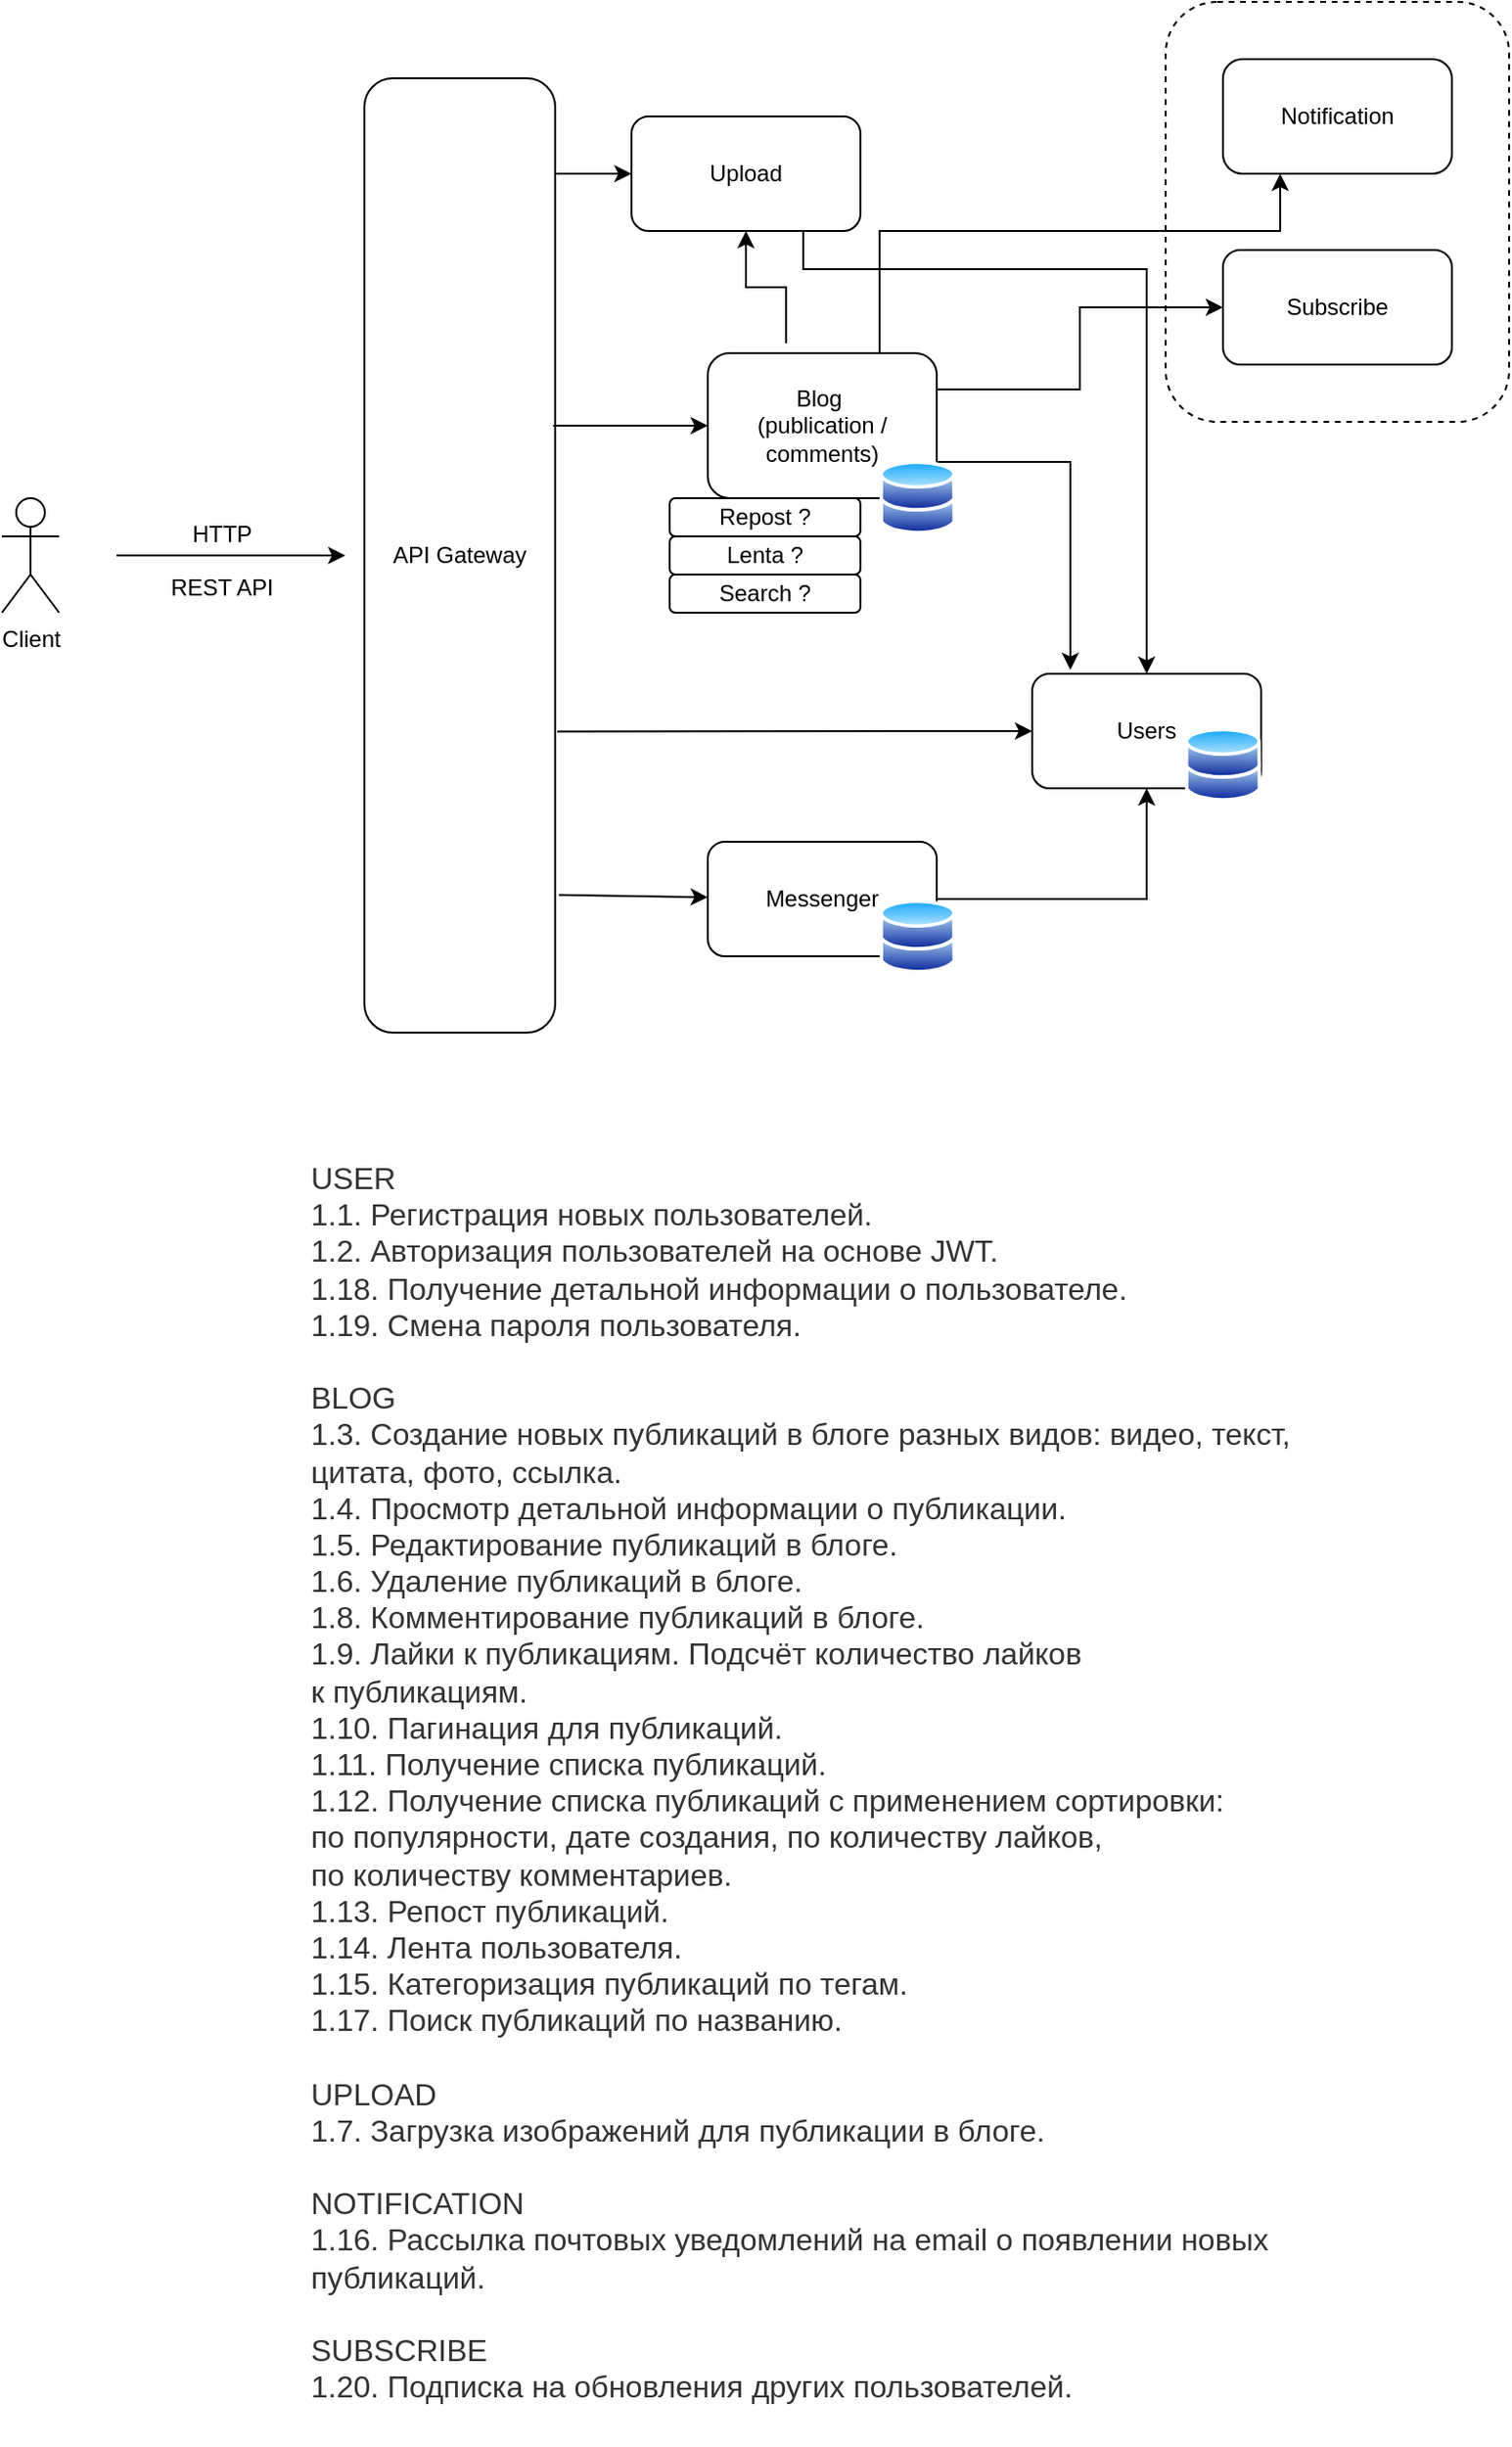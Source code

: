 <mxfile version="20.5.3"><diagram id="R2lEEEUBdFMjLlhIrx00" name="Страница 1"><mxGraphModel dx="1031" dy="694" grid="1" gridSize="10" guides="1" tooltips="1" connect="1" arrows="1" fold="1" page="1" pageScale="1" pageWidth="850" pageHeight="1100" math="0" shadow="0" extFonts="Permanent Marker^https://fonts.googleapis.com/css?family=Permanent+Marker"><root><mxCell id="0"/><mxCell id="1" parent="0"/><mxCell id="iK33QSJfEDpLkSt1tjnL-77" value="" style="rounded=1;whiteSpace=wrap;html=1;fillColor=none;dashed=1;" vertex="1" parent="1"><mxGeometry x="630" y="140" width="180" height="220" as="geometry"/></mxCell><mxCell id="iK33QSJfEDpLkSt1tjnL-55" value="Users" style="rounded=1;whiteSpace=wrap;html=1;" vertex="1" parent="1"><mxGeometry x="560" y="492" width="120" height="60" as="geometry"/></mxCell><mxCell id="iK33QSJfEDpLkSt1tjnL-56" value="Notification" style="rounded=1;whiteSpace=wrap;html=1;arcSize=17;" vertex="1" parent="1"><mxGeometry x="660" y="170" width="120" height="60" as="geometry"/></mxCell><mxCell id="iK33QSJfEDpLkSt1tjnL-57" value="Blog&amp;nbsp;&lt;br&gt;(publication /&lt;br&gt;comments)" style="rounded=1;whiteSpace=wrap;html=1;" vertex="1" parent="1"><mxGeometry x="390" y="324" width="120" height="76" as="geometry"/></mxCell><mxCell id="iK33QSJfEDpLkSt1tjnL-58" value="Messenger" style="rounded=1;whiteSpace=wrap;html=1;" vertex="1" parent="1"><mxGeometry x="390" y="580" width="120" height="60" as="geometry"/></mxCell><mxCell id="iK33QSJfEDpLkSt1tjnL-59" value="Subscribe" style="rounded=1;whiteSpace=wrap;html=1;" vertex="1" parent="1"><mxGeometry x="660" y="270" width="120" height="60" as="geometry"/></mxCell><mxCell id="iK33QSJfEDpLkSt1tjnL-60" value="Upload" style="rounded=1;whiteSpace=wrap;html=1;" vertex="1" parent="1"><mxGeometry x="350" y="200" width="120" height="60" as="geometry"/></mxCell><mxCell id="iK33QSJfEDpLkSt1tjnL-61" value="API Gateway" style="rounded=1;whiteSpace=wrap;html=1;" vertex="1" parent="1"><mxGeometry x="210" y="180" width="100" height="500" as="geometry"/></mxCell><mxCell id="iK33QSJfEDpLkSt1tjnL-62" value="" style="endArrow=classic;html=1;rounded=0;exitX=1.01;exitY=0.485;exitDx=0;exitDy=0;exitPerimeter=0;entryX=0;entryY=0.5;entryDx=0;entryDy=0;" edge="1" parent="1" target="iK33QSJfEDpLkSt1tjnL-55"><mxGeometry width="50" height="50" relative="1" as="geometry"><mxPoint x="311" y="522.2" as="sourcePoint"/><mxPoint x="510" y="590" as="targetPoint"/></mxGeometry></mxCell><mxCell id="iK33QSJfEDpLkSt1tjnL-63" value="" style="endArrow=classic;html=1;rounded=0;exitX=1.02;exitY=0.836;exitDx=0;exitDy=0;exitPerimeter=0;" edge="1" parent="1" target="iK33QSJfEDpLkSt1tjnL-58"><mxGeometry width="50" height="50" relative="1" as="geometry"><mxPoint x="312" y="607.84" as="sourcePoint"/><mxPoint x="510" y="560" as="targetPoint"/></mxGeometry></mxCell><mxCell id="iK33QSJfEDpLkSt1tjnL-64" value="" style="edgeStyle=elbowEdgeStyle;elbow=vertical;endArrow=classic;html=1;rounded=0;entryX=0.25;entryY=1;entryDx=0;entryDy=0;exitX=0.75;exitY=0;exitDx=0;exitDy=0;" edge="1" parent="1" source="iK33QSJfEDpLkSt1tjnL-57" target="iK33QSJfEDpLkSt1tjnL-56"><mxGeometry width="50" height="50" relative="1" as="geometry"><mxPoint x="430" y="310" as="sourcePoint"/><mxPoint x="530" y="230" as="targetPoint"/><Array as="points"><mxPoint x="490" y="260"/></Array></mxGeometry></mxCell><mxCell id="iK33QSJfEDpLkSt1tjnL-65" value="" style="edgeStyle=elbowEdgeStyle;elbow=horizontal;endArrow=classic;html=1;rounded=0;exitX=1;exitY=0.5;exitDx=0;exitDy=0;entryX=0.5;entryY=1;entryDx=0;entryDy=0;" edge="1" parent="1" source="iK33QSJfEDpLkSt1tjnL-58" target="iK33QSJfEDpLkSt1tjnL-55"><mxGeometry width="50" height="50" relative="1" as="geometry"><mxPoint x="600" y="660" as="sourcePoint"/><mxPoint x="650" y="610" as="targetPoint"/><Array as="points"><mxPoint x="620" y="570"/></Array></mxGeometry></mxCell><mxCell id="iK33QSJfEDpLkSt1tjnL-66" value="" style="edgeStyle=elbowEdgeStyle;elbow=horizontal;endArrow=classic;html=1;rounded=0;exitX=1;exitY=0.25;exitDx=0;exitDy=0;entryX=0;entryY=0.5;entryDx=0;entryDy=0;" edge="1" parent="1" source="iK33QSJfEDpLkSt1tjnL-57" target="iK33QSJfEDpLkSt1tjnL-59"><mxGeometry width="50" height="50" relative="1" as="geometry"><mxPoint x="570" y="350" as="sourcePoint"/><mxPoint x="620" y="300" as="targetPoint"/></mxGeometry></mxCell><mxCell id="iK33QSJfEDpLkSt1tjnL-67" value="" style="edgeStyle=elbowEdgeStyle;elbow=horizontal;endArrow=classic;html=1;rounded=0;exitX=1;exitY=0.75;exitDx=0;exitDy=0;" edge="1" parent="1" source="iK33QSJfEDpLkSt1tjnL-57"><mxGeometry width="50" height="50" relative="1" as="geometry"><mxPoint x="460" y="550" as="sourcePoint"/><mxPoint x="580" y="490" as="targetPoint"/><Array as="points"><mxPoint x="580" y="400"/></Array></mxGeometry></mxCell><mxCell id="iK33QSJfEDpLkSt1tjnL-68" value="" style="edgeStyle=elbowEdgeStyle;elbow=vertical;endArrow=classic;html=1;rounded=0;entryX=0.5;entryY=1;entryDx=0;entryDy=0;exitX=0.342;exitY=-0.067;exitDx=0;exitDy=0;exitPerimeter=0;" edge="1" parent="1" source="iK33QSJfEDpLkSt1tjnL-57" target="iK33QSJfEDpLkSt1tjnL-60"><mxGeometry width="50" height="50" relative="1" as="geometry"><mxPoint x="430" y="310" as="sourcePoint"/><mxPoint x="410" y="250" as="targetPoint"/></mxGeometry></mxCell><mxCell id="iK33QSJfEDpLkSt1tjnL-69" value="" style="endArrow=classic;html=1;rounded=0;exitX=0.99;exitY=0.364;exitDx=0;exitDy=0;exitPerimeter=0;entryX=0;entryY=0.5;entryDx=0;entryDy=0;" edge="1" parent="1" source="iK33QSJfEDpLkSt1tjnL-61" target="iK33QSJfEDpLkSt1tjnL-57"><mxGeometry width="50" height="50" relative="1" as="geometry"><mxPoint x="330" y="410" as="sourcePoint"/><mxPoint x="380" y="360" as="targetPoint"/></mxGeometry></mxCell><mxCell id="iK33QSJfEDpLkSt1tjnL-70" value="" style="endArrow=classic;html=1;rounded=0;" edge="1" parent="1"><mxGeometry width="50" height="50" relative="1" as="geometry"><mxPoint x="80" y="430" as="sourcePoint"/><mxPoint x="200" y="430" as="targetPoint"/></mxGeometry></mxCell><mxCell id="iK33QSJfEDpLkSt1tjnL-71" value="Client" style="shape=umlActor;verticalLabelPosition=bottom;verticalAlign=top;html=1;outlineConnect=0;" vertex="1" parent="1"><mxGeometry x="20" y="400" width="30" height="60" as="geometry"/></mxCell><mxCell id="iK33QSJfEDpLkSt1tjnL-72" value="HTTP" style="text;html=1;align=center;verticalAlign=middle;resizable=0;points=[];autosize=1;strokeColor=none;fillColor=none;" vertex="1" parent="1"><mxGeometry x="110" y="404" width="50" height="30" as="geometry"/></mxCell><mxCell id="iK33QSJfEDpLkSt1tjnL-73" value="REST API" style="text;html=1;align=center;verticalAlign=middle;resizable=0;points=[];autosize=1;strokeColor=none;fillColor=none;" vertex="1" parent="1"><mxGeometry x="95" y="432" width="80" height="30" as="geometry"/></mxCell><mxCell id="iK33QSJfEDpLkSt1tjnL-74" value="" style="endArrow=classic;html=1;rounded=0;entryX=0;entryY=0.5;entryDx=0;entryDy=0;" edge="1" parent="1" target="iK33QSJfEDpLkSt1tjnL-60"><mxGeometry width="50" height="50" relative="1" as="geometry"><mxPoint x="310" y="230" as="sourcePoint"/><mxPoint x="360" y="190" as="targetPoint"/></mxGeometry></mxCell><mxCell id="iK33QSJfEDpLkSt1tjnL-75" value="" style="edgeStyle=elbowEdgeStyle;elbow=vertical;endArrow=classic;html=1;rounded=0;entryX=0.5;entryY=0;entryDx=0;entryDy=0;exitX=0.75;exitY=1;exitDx=0;exitDy=0;" edge="1" parent="1" source="iK33QSJfEDpLkSt1tjnL-60" target="iK33QSJfEDpLkSt1tjnL-55"><mxGeometry width="50" height="50" relative="1" as="geometry"><mxPoint x="390" y="420" as="sourcePoint"/><mxPoint x="440" y="370" as="targetPoint"/><Array as="points"><mxPoint x="540" y="280"/></Array></mxGeometry></mxCell><mxCell id="iK33QSJfEDpLkSt1tjnL-79" value="" style="aspect=fixed;perimeter=ellipsePerimeter;html=1;align=center;shadow=0;dashed=0;spacingTop=3;image;image=img/lib/active_directory/databases.svg;fillColor=none;" vertex="1" parent="1"><mxGeometry x="480" y="380" width="40" height="39.2" as="geometry"/></mxCell><mxCell id="iK33QSJfEDpLkSt1tjnL-80" value="" style="aspect=fixed;perimeter=ellipsePerimeter;html=1;align=center;shadow=0;dashed=0;spacingTop=3;image;image=img/lib/active_directory/databases.svg;fillColor=none;" vertex="1" parent="1"><mxGeometry x="480" y="610" width="40" height="39.2" as="geometry"/></mxCell><mxCell id="iK33QSJfEDpLkSt1tjnL-81" value="" style="aspect=fixed;perimeter=ellipsePerimeter;html=1;align=center;shadow=0;dashed=0;spacingTop=3;image;image=img/lib/active_directory/databases.svg;fillColor=none;" vertex="1" parent="1"><mxGeometry x="640" y="520" width="40" height="39.2" as="geometry"/></mxCell><mxCell id="iK33QSJfEDpLkSt1tjnL-83" value="Repost ?" style="rounded=1;whiteSpace=wrap;html=1;fillColor=none;" vertex="1" parent="1"><mxGeometry x="370" y="400" width="100" height="20" as="geometry"/></mxCell><mxCell id="iK33QSJfEDpLkSt1tjnL-84" value="Lenta ?" style="rounded=1;whiteSpace=wrap;html=1;fillColor=none;" vertex="1" parent="1"><mxGeometry x="370" y="420" width="100" height="20" as="geometry"/></mxCell><mxCell id="iK33QSJfEDpLkSt1tjnL-85" value="Search ?" style="rounded=1;whiteSpace=wrap;html=1;fillColor=none;" vertex="1" parent="1"><mxGeometry x="370" y="440" width="100" height="20" as="geometry"/></mxCell><mxCell id="iK33QSJfEDpLkSt1tjnL-90" value="&lt;blockquote style=&quot;margin: 0 0 0 40px; border: none; padding: 0px;&quot;&gt;&lt;font size=&quot;3&quot; face=&quot;TT Norms Pro, Arial, sans-serif&quot; color=&quot;#333333&quot;&gt;&lt;span style=&quot;caret-color: rgb(51, 51, 51); background-color: rgb(255, 255, 255);&quot;&gt;USER&lt;/span&gt;&lt;/font&gt;&lt;/blockquote&gt;&lt;blockquote style=&quot;margin: 0 0 0 40px; border: none; padding: 0px;&quot;&gt;&lt;span style=&quot;font-size: 16px; font-style: normal; font-variant-caps: normal; font-weight: 400; letter-spacing: normal; text-align: start; text-indent: 0px; text-transform: none; word-spacing: 0px; -webkit-text-stroke-width: 0px; text-decoration: none; caret-color: rgb(51, 51, 51); color: rgb(51, 51, 51); font-family: &amp;quot;TT Norms Pro&amp;quot;, Arial, sans-serif; background-color: rgb(255, 255, 255); float: none; display: inline !important;&quot;&gt;1.1. Регистрация новых пользователей.&lt;br&gt;&lt;/span&gt;&lt;span style=&quot;font-size: 16px; font-style: normal; font-variant-caps: normal; font-weight: 400; letter-spacing: normal; text-align: start; text-indent: 0px; text-transform: none; word-spacing: 0px; -webkit-text-stroke-width: 0px; text-decoration: none; caret-color: rgb(51, 51, 51); color: rgb(51, 51, 51); font-family: &amp;quot;TT Norms Pro&amp;quot;, Arial, sans-serif; background-color: rgb(255, 255, 255); float: none; display: inline !important;&quot;&gt;1.2. Авторизация пользователей на&amp;nbsp;основе JWT.&lt;/span&gt;&lt;/blockquote&gt;&lt;blockquote style=&quot;margin: 0 0 0 40px; border: none; padding: 0px;&quot;&gt;&lt;span style=&quot;font-size: 16px; font-style: normal; font-variant-caps: normal; font-weight: 400; letter-spacing: normal; text-align: start; text-indent: 0px; text-transform: none; word-spacing: 0px; -webkit-text-stroke-width: 0px; text-decoration: none; caret-color: rgb(51, 51, 51); color: rgb(51, 51, 51); font-family: &amp;quot;TT Norms Pro&amp;quot;, Arial, sans-serif; background-color: rgb(255, 255, 255); float: none; display: inline !important;&quot;&gt;1.18. Получение детальной информации о&amp;nbsp;пользователе.&lt;br&gt;1.19. Смена пароля пользователя.&lt;br&gt;&lt;/span&gt;&lt;/blockquote&gt;&lt;blockquote style=&quot;margin: 0 0 0 40px; border: none; padding: 0px;&quot;&gt;&lt;span style=&quot;font-size: 16px; font-style: normal; font-variant-caps: normal; font-weight: 400; letter-spacing: normal; text-align: start; text-indent: 0px; text-transform: none; word-spacing: 0px; -webkit-text-stroke-width: 0px; text-decoration: none; caret-color: rgb(51, 51, 51); color: rgb(51, 51, 51); font-family: &amp;quot;TT Norms Pro&amp;quot;, Arial, sans-serif; background-color: rgb(255, 255, 255); float: none; display: inline !important;&quot;&gt;&lt;br&gt;&lt;/span&gt;&lt;/blockquote&gt;&lt;blockquote style=&quot;margin: 0 0 0 40px; border: none; padding: 0px;&quot;&gt;&lt;span style=&quot;font-size: 16px; font-style: normal; font-variant-caps: normal; font-weight: 400; letter-spacing: normal; text-align: start; text-indent: 0px; text-transform: none; word-spacing: 0px; -webkit-text-stroke-width: 0px; text-decoration: none; caret-color: rgb(51, 51, 51); color: rgb(51, 51, 51); font-family: &amp;quot;TT Norms Pro&amp;quot;, Arial, sans-serif; background-color: rgb(255, 255, 255); float: none; display: inline !important;&quot;&gt;BLOG&lt;br&gt;&lt;/span&gt;&lt;span style=&quot;font-size: 16px; font-style: normal; font-variant-caps: normal; font-weight: 400; letter-spacing: normal; text-align: start; text-indent: 0px; text-transform: none; word-spacing: 0px; -webkit-text-stroke-width: 0px; text-decoration: none; caret-color: rgb(51, 51, 51); color: rgb(51, 51, 51); font-family: &amp;quot;TT Norms Pro&amp;quot;, Arial, sans-serif; background-color: rgb(255, 255, 255); float: none; display: inline !important;&quot;&gt;1.3. Создание новых публикаций в&amp;nbsp;блоге разных видов: видео, текст, цитата, фото, ссылка.&lt;br&gt;&lt;/span&gt;&lt;span style=&quot;font-size: 16px; font-style: normal; font-variant-caps: normal; font-weight: 400; letter-spacing: normal; text-align: start; text-indent: 0px; text-transform: none; word-spacing: 0px; -webkit-text-stroke-width: 0px; text-decoration: none; caret-color: rgb(51, 51, 51); color: rgb(51, 51, 51); font-family: &amp;quot;TT Norms Pro&amp;quot;, Arial, sans-serif; background-color: rgb(255, 255, 255); float: none; display: inline !important;&quot;&gt;1.4. Просмотр детальной информации о&amp;nbsp;публикации.&lt;br&gt;&lt;/span&gt;&lt;span style=&quot;font-size: 16px; font-style: normal; font-variant-caps: normal; font-weight: 400; letter-spacing: normal; text-align: start; text-indent: 0px; text-transform: none; word-spacing: 0px; -webkit-text-stroke-width: 0px; text-decoration: none; caret-color: rgb(51, 51, 51); color: rgb(51, 51, 51); font-family: &amp;quot;TT Norms Pro&amp;quot;, Arial, sans-serif; background-color: rgb(255, 255, 255); float: none; display: inline !important;&quot;&gt;1.5. Редактирование публикаций в&amp;nbsp;блоге.&lt;br&gt;&lt;/span&gt;&lt;span style=&quot;font-size: 16px; font-style: normal; font-variant-caps: normal; font-weight: 400; letter-spacing: normal; text-align: start; text-indent: 0px; text-transform: none; word-spacing: 0px; -webkit-text-stroke-width: 0px; text-decoration: none; caret-color: rgb(51, 51, 51); color: rgb(51, 51, 51); font-family: &amp;quot;TT Norms Pro&amp;quot;, Arial, sans-serif; background-color: rgb(255, 255, 255); float: none; display: inline !important;&quot;&gt;1.6. Удаление публикаций в&amp;nbsp;блоге.&lt;/span&gt;&lt;/blockquote&gt;&lt;blockquote style=&quot;margin: 0 0 0 40px; border: none; padding: 0px;&quot;&gt;&lt;span style=&quot;font-size: 16px; font-style: normal; font-variant-caps: normal; font-weight: 400; letter-spacing: normal; text-align: start; text-indent: 0px; text-transform: none; word-spacing: 0px; -webkit-text-stroke-width: 0px; text-decoration: none; caret-color: rgb(51, 51, 51); color: rgb(51, 51, 51); font-family: &amp;quot;TT Norms Pro&amp;quot;, Arial, sans-serif; background-color: rgb(255, 255, 255); float: none; display: inline !important;&quot;&gt;1.8. Комментирование публикаций в&amp;nbsp;блоге.&lt;br&gt;1.9. Лайки к&amp;nbsp;публикациям. Подсчёт количество лайков к&amp;nbsp;публикациям.&lt;br&gt;1.10. Пагинация для публикаций.&lt;br&gt;1.11. Получение списка публикаций.&lt;br&gt;1.12. Получение списка публикаций с&amp;nbsp;применением сортировки: по&amp;nbsp;популярности, дате создания, по&amp;nbsp;количеству лайков, по&amp;nbsp;количеству комментариев.&lt;br&gt;1.13. Репост публикаций.&lt;br&gt;1.14. Лента пользователя.&lt;br&gt;1.15. Категоризация публикаций по&amp;nbsp;тегам.&lt;br&gt;&lt;/span&gt;&lt;/blockquote&gt;&lt;blockquote style=&quot;margin: 0 0 0 40px; border: none; padding: 0px;&quot;&gt;&lt;span style=&quot;font-size: 16px; font-style: normal; font-variant-caps: normal; font-weight: 400; letter-spacing: normal; text-align: start; text-indent: 0px; text-transform: none; word-spacing: 0px; -webkit-text-stroke-width: 0px; text-decoration: none; caret-color: rgb(51, 51, 51); color: rgb(51, 51, 51); font-family: &amp;quot;TT Norms Pro&amp;quot;, Arial, sans-serif; background-color: rgb(255, 255, 255); float: none; display: inline !important;&quot;&gt;1.17. Поиск публикаций по&amp;nbsp;названию.&lt;br&gt;&lt;/span&gt;&lt;/blockquote&gt;&lt;blockquote style=&quot;margin: 0 0 0 40px; border: none; padding: 0px;&quot;&gt;&lt;span style=&quot;font-size: 16px; font-style: normal; font-variant-caps: normal; font-weight: 400; letter-spacing: normal; text-align: start; text-indent: 0px; text-transform: none; word-spacing: 0px; -webkit-text-stroke-width: 0px; text-decoration: none; caret-color: rgb(51, 51, 51); color: rgb(51, 51, 51); font-family: &amp;quot;TT Norms Pro&amp;quot;, Arial, sans-serif; background-color: rgb(255, 255, 255); float: none; display: inline !important;&quot;&gt;&lt;br&gt;&lt;/span&gt;&lt;/blockquote&gt;&lt;blockquote style=&quot;margin: 0 0 0 40px; border: none; padding: 0px;&quot;&gt;&lt;span style=&quot;font-size: 16px; font-style: normal; font-variant-caps: normal; font-weight: 400; letter-spacing: normal; text-align: start; text-indent: 0px; text-transform: none; word-spacing: 0px; -webkit-text-stroke-width: 0px; text-decoration: none; caret-color: rgb(51, 51, 51); color: rgb(51, 51, 51); font-family: &amp;quot;TT Norms Pro&amp;quot;, Arial, sans-serif; background-color: rgb(255, 255, 255); float: none; display: inline !important;&quot;&gt;UPLOAD&lt;br&gt;&lt;/span&gt;&lt;span style=&quot;font-size: 16px; font-style: normal; font-variant-caps: normal; font-weight: 400; letter-spacing: normal; text-align: start; text-indent: 0px; text-transform: none; word-spacing: 0px; -webkit-text-stroke-width: 0px; text-decoration: none; caret-color: rgb(51, 51, 51); color: rgb(51, 51, 51); font-family: &amp;quot;TT Norms Pro&amp;quot;, Arial, sans-serif; background-color: rgb(255, 255, 255); float: none; display: inline !important;&quot;&gt;1.7. Загрузка изображений для публикации в&amp;nbsp;блоге.&lt;br&gt;&lt;/span&gt;&lt;span style=&quot;font-size: 16px; font-style: normal; font-variant-caps: normal; font-weight: 400; letter-spacing: normal; text-align: start; text-indent: 0px; text-transform: none; word-spacing: 0px; -webkit-text-stroke-width: 0px; text-decoration: none; caret-color: rgb(51, 51, 51); color: rgb(51, 51, 51); font-family: &amp;quot;TT Norms Pro&amp;quot;, Arial, sans-serif; background-color: rgb(255, 255, 255); float: none; display: inline !important;&quot;&gt;&lt;br&gt;NOTIFICATION&lt;br&gt;&lt;/span&gt;&lt;span style=&quot;font-size: 16px; font-style: normal; font-variant-caps: normal; font-weight: 400; letter-spacing: normal; text-align: start; text-indent: 0px; text-transform: none; word-spacing: 0px; -webkit-text-stroke-width: 0px; text-decoration: none; caret-color: rgb(51, 51, 51); color: rgb(51, 51, 51); font-family: &amp;quot;TT Norms Pro&amp;quot;, Arial, sans-serif; background-color: rgb(255, 255, 255); float: none; display: inline !important;&quot;&gt;1.16. Рассылка почтовых уведомлений на&amp;nbsp;email о&amp;nbsp;появлении новых публикаций.&lt;br&gt;&lt;/span&gt;&lt;span style=&quot;font-size: 16px; font-style: normal; font-variant-caps: normal; font-weight: 400; letter-spacing: normal; text-align: start; text-indent: 0px; text-transform: none; word-spacing: 0px; -webkit-text-stroke-width: 0px; text-decoration: none; caret-color: rgb(51, 51, 51); color: rgb(51, 51, 51); font-family: &amp;quot;TT Norms Pro&amp;quot;, Arial, sans-serif; background-color: rgb(255, 255, 255); float: none; display: inline !important;&quot;&gt;&lt;br&gt;&lt;/span&gt;&lt;span style=&quot;font-size: 16px; font-style: normal; font-variant-caps: normal; font-weight: 400; letter-spacing: normal; text-align: start; text-indent: 0px; text-transform: none; word-spacing: 0px; -webkit-text-stroke-width: 0px; text-decoration: none; caret-color: rgb(51, 51, 51); color: rgb(51, 51, 51); font-family: &amp;quot;TT Norms Pro&amp;quot;, Arial, sans-serif; background-color: rgb(255, 255, 255); float: none; display: inline !important;&quot;&gt;SUBSCRIBE&lt;br&gt;&lt;/span&gt;&lt;span style=&quot;font-size: 16px; font-style: normal; font-variant-caps: normal; font-weight: 400; letter-spacing: normal; text-align: start; text-indent: 0px; text-transform: none; word-spacing: 0px; -webkit-text-stroke-width: 0px; text-decoration: none; caret-color: rgb(51, 51, 51); color: rgb(51, 51, 51); font-family: &amp;quot;TT Norms Pro&amp;quot;, Arial, sans-serif; background-color: rgb(255, 255, 255); float: none; display: inline !important;&quot;&gt;1.20. Подписка на&amp;nbsp;обновления других пользователей.&lt;/span&gt;&lt;/blockquote&gt;" style="text;whiteSpace=wrap;html=1;" vertex="1" parent="1"><mxGeometry x="140" y="740" width="560" height="680" as="geometry"/></mxCell></root></mxGraphModel></diagram></mxfile>